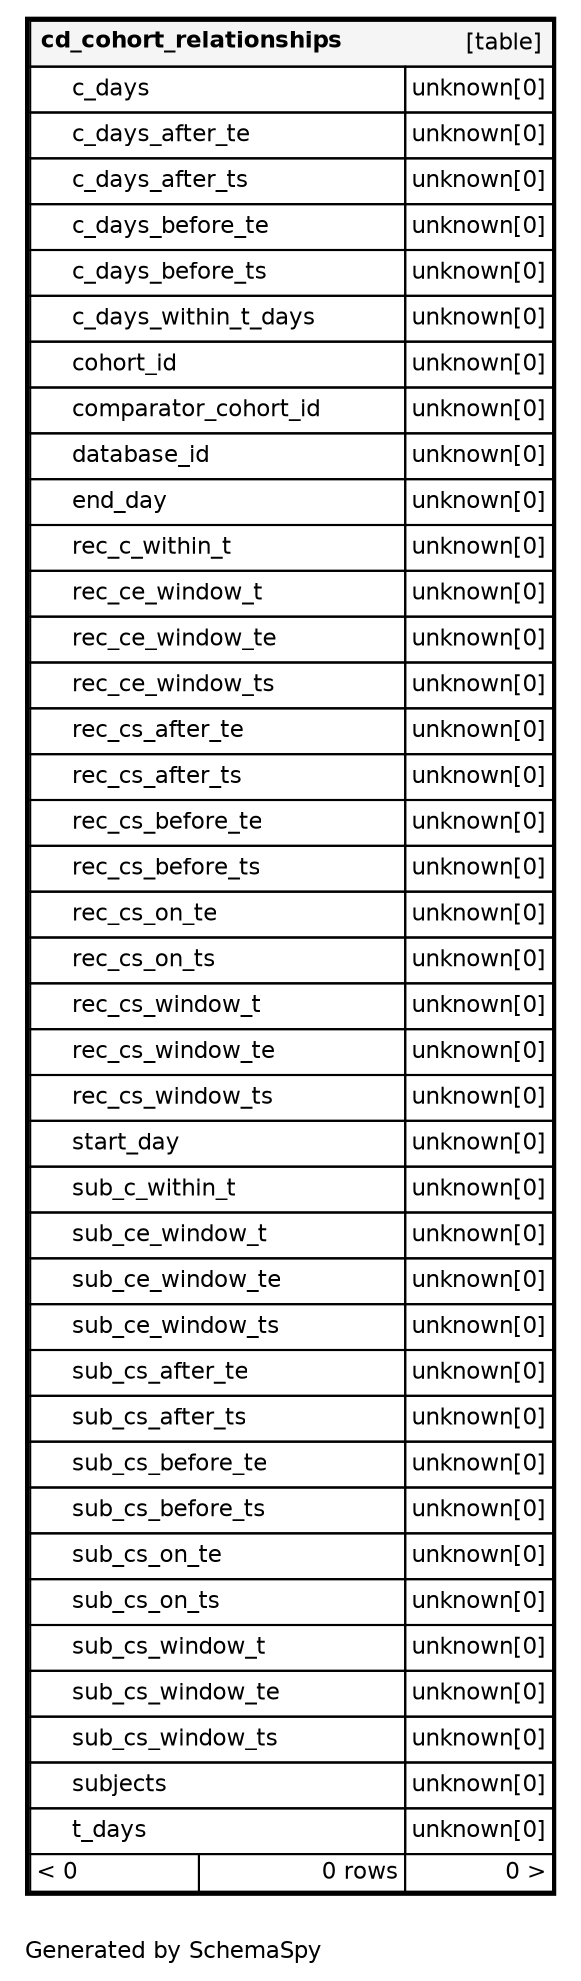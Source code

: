 digraph "oneDegreeRelationshipsDiagram" {
  graph [    rankdir="RL"    bgcolor="#ffffff"    label="\nGenerated by SchemaSpy"    labeljust="l"    nodesep="0.18"    ranksep="0.46"    fontname="Helvetica"    fontsize="11"    ration="compress"  ];  node [    fontname="Helvetica"    fontsize="11"    shape="plaintext"  ];  edge [    arrowsize="0.8"  ];
  "cd_cohort_relationships" [
   label=<
    <TABLE BORDER="2" CELLBORDER="1" CELLSPACING="0" BGCOLOR="#ffffff">
      <TR><TD COLSPAN="4"  BGCOLOR="#f5f5f5"><TABLE BORDER="0" CELLSPACING="0"><TR><TD ALIGN="LEFT" FIXEDSIZE="TRUE" WIDTH="159" HEIGHT="16"><B>cd_cohort_relationships</B></TD><TD ALIGN="RIGHT">[table]</TD></TR></TABLE></TD></TR>
      <TR><TD PORT="c_days" COLSPAN="2" ALIGN="LEFT"><TABLE BORDER="0" CELLSPACING="0" ALIGN="LEFT"><TR ALIGN="LEFT"><TD ALIGN="LEFT" FIXEDSIZE="TRUE" WIDTH="15" HEIGHT="16"></TD><TD ALIGN="LEFT" FIXEDSIZE="TRUE" WIDTH="159" HEIGHT="16">c_days</TD></TR></TABLE></TD><TD PORT="c_days.type" ALIGN="LEFT">unknown[0]</TD></TR>
      <TR><TD PORT="c_days_after_te" COLSPAN="2" ALIGN="LEFT"><TABLE BORDER="0" CELLSPACING="0" ALIGN="LEFT"><TR ALIGN="LEFT"><TD ALIGN="LEFT" FIXEDSIZE="TRUE" WIDTH="15" HEIGHT="16"></TD><TD ALIGN="LEFT" FIXEDSIZE="TRUE" WIDTH="159" HEIGHT="16">c_days_after_te</TD></TR></TABLE></TD><TD PORT="c_days_after_te.type" ALIGN="LEFT">unknown[0]</TD></TR>
      <TR><TD PORT="c_days_after_ts" COLSPAN="2" ALIGN="LEFT"><TABLE BORDER="0" CELLSPACING="0" ALIGN="LEFT"><TR ALIGN="LEFT"><TD ALIGN="LEFT" FIXEDSIZE="TRUE" WIDTH="15" HEIGHT="16"></TD><TD ALIGN="LEFT" FIXEDSIZE="TRUE" WIDTH="159" HEIGHT="16">c_days_after_ts</TD></TR></TABLE></TD><TD PORT="c_days_after_ts.type" ALIGN="LEFT">unknown[0]</TD></TR>
      <TR><TD PORT="c_days_before_te" COLSPAN="2" ALIGN="LEFT"><TABLE BORDER="0" CELLSPACING="0" ALIGN="LEFT"><TR ALIGN="LEFT"><TD ALIGN="LEFT" FIXEDSIZE="TRUE" WIDTH="15" HEIGHT="16"></TD><TD ALIGN="LEFT" FIXEDSIZE="TRUE" WIDTH="159" HEIGHT="16">c_days_before_te</TD></TR></TABLE></TD><TD PORT="c_days_before_te.type" ALIGN="LEFT">unknown[0]</TD></TR>
      <TR><TD PORT="c_days_before_ts" COLSPAN="2" ALIGN="LEFT"><TABLE BORDER="0" CELLSPACING="0" ALIGN="LEFT"><TR ALIGN="LEFT"><TD ALIGN="LEFT" FIXEDSIZE="TRUE" WIDTH="15" HEIGHT="16"></TD><TD ALIGN="LEFT" FIXEDSIZE="TRUE" WIDTH="159" HEIGHT="16">c_days_before_ts</TD></TR></TABLE></TD><TD PORT="c_days_before_ts.type" ALIGN="LEFT">unknown[0]</TD></TR>
      <TR><TD PORT="c_days_within_t_days" COLSPAN="2" ALIGN="LEFT"><TABLE BORDER="0" CELLSPACING="0" ALIGN="LEFT"><TR ALIGN="LEFT"><TD ALIGN="LEFT" FIXEDSIZE="TRUE" WIDTH="15" HEIGHT="16"></TD><TD ALIGN="LEFT" FIXEDSIZE="TRUE" WIDTH="159" HEIGHT="16">c_days_within_t_days</TD></TR></TABLE></TD><TD PORT="c_days_within_t_days.type" ALIGN="LEFT">unknown[0]</TD></TR>
      <TR><TD PORT="cohort_id" COLSPAN="2" ALIGN="LEFT"><TABLE BORDER="0" CELLSPACING="0" ALIGN="LEFT"><TR ALIGN="LEFT"><TD ALIGN="LEFT" FIXEDSIZE="TRUE" WIDTH="15" HEIGHT="16"></TD><TD ALIGN="LEFT" FIXEDSIZE="TRUE" WIDTH="159" HEIGHT="16">cohort_id</TD></TR></TABLE></TD><TD PORT="cohort_id.type" ALIGN="LEFT">unknown[0]</TD></TR>
      <TR><TD PORT="comparator_cohort_id" COLSPAN="2" ALIGN="LEFT"><TABLE BORDER="0" CELLSPACING="0" ALIGN="LEFT"><TR ALIGN="LEFT"><TD ALIGN="LEFT" FIXEDSIZE="TRUE" WIDTH="15" HEIGHT="16"></TD><TD ALIGN="LEFT" FIXEDSIZE="TRUE" WIDTH="159" HEIGHT="16">comparator_cohort_id</TD></TR></TABLE></TD><TD PORT="comparator_cohort_id.type" ALIGN="LEFT">unknown[0]</TD></TR>
      <TR><TD PORT="database_id" COLSPAN="2" ALIGN="LEFT"><TABLE BORDER="0" CELLSPACING="0" ALIGN="LEFT"><TR ALIGN="LEFT"><TD ALIGN="LEFT" FIXEDSIZE="TRUE" WIDTH="15" HEIGHT="16"></TD><TD ALIGN="LEFT" FIXEDSIZE="TRUE" WIDTH="159" HEIGHT="16">database_id</TD></TR></TABLE></TD><TD PORT="database_id.type" ALIGN="LEFT">unknown[0]</TD></TR>
      <TR><TD PORT="end_day" COLSPAN="2" ALIGN="LEFT"><TABLE BORDER="0" CELLSPACING="0" ALIGN="LEFT"><TR ALIGN="LEFT"><TD ALIGN="LEFT" FIXEDSIZE="TRUE" WIDTH="15" HEIGHT="16"></TD><TD ALIGN="LEFT" FIXEDSIZE="TRUE" WIDTH="159" HEIGHT="16">end_day</TD></TR></TABLE></TD><TD PORT="end_day.type" ALIGN="LEFT">unknown[0]</TD></TR>
      <TR><TD PORT="rec_c_within_t" COLSPAN="2" ALIGN="LEFT"><TABLE BORDER="0" CELLSPACING="0" ALIGN="LEFT"><TR ALIGN="LEFT"><TD ALIGN="LEFT" FIXEDSIZE="TRUE" WIDTH="15" HEIGHT="16"></TD><TD ALIGN="LEFT" FIXEDSIZE="TRUE" WIDTH="159" HEIGHT="16">rec_c_within_t</TD></TR></TABLE></TD><TD PORT="rec_c_within_t.type" ALIGN="LEFT">unknown[0]</TD></TR>
      <TR><TD PORT="rec_ce_window_t" COLSPAN="2" ALIGN="LEFT"><TABLE BORDER="0" CELLSPACING="0" ALIGN="LEFT"><TR ALIGN="LEFT"><TD ALIGN="LEFT" FIXEDSIZE="TRUE" WIDTH="15" HEIGHT="16"></TD><TD ALIGN="LEFT" FIXEDSIZE="TRUE" WIDTH="159" HEIGHT="16">rec_ce_window_t</TD></TR></TABLE></TD><TD PORT="rec_ce_window_t.type" ALIGN="LEFT">unknown[0]</TD></TR>
      <TR><TD PORT="rec_ce_window_te" COLSPAN="2" ALIGN="LEFT"><TABLE BORDER="0" CELLSPACING="0" ALIGN="LEFT"><TR ALIGN="LEFT"><TD ALIGN="LEFT" FIXEDSIZE="TRUE" WIDTH="15" HEIGHT="16"></TD><TD ALIGN="LEFT" FIXEDSIZE="TRUE" WIDTH="159" HEIGHT="16">rec_ce_window_te</TD></TR></TABLE></TD><TD PORT="rec_ce_window_te.type" ALIGN="LEFT">unknown[0]</TD></TR>
      <TR><TD PORT="rec_ce_window_ts" COLSPAN="2" ALIGN="LEFT"><TABLE BORDER="0" CELLSPACING="0" ALIGN="LEFT"><TR ALIGN="LEFT"><TD ALIGN="LEFT" FIXEDSIZE="TRUE" WIDTH="15" HEIGHT="16"></TD><TD ALIGN="LEFT" FIXEDSIZE="TRUE" WIDTH="159" HEIGHT="16">rec_ce_window_ts</TD></TR></TABLE></TD><TD PORT="rec_ce_window_ts.type" ALIGN="LEFT">unknown[0]</TD></TR>
      <TR><TD PORT="rec_cs_after_te" COLSPAN="2" ALIGN="LEFT"><TABLE BORDER="0" CELLSPACING="0" ALIGN="LEFT"><TR ALIGN="LEFT"><TD ALIGN="LEFT" FIXEDSIZE="TRUE" WIDTH="15" HEIGHT="16"></TD><TD ALIGN="LEFT" FIXEDSIZE="TRUE" WIDTH="159" HEIGHT="16">rec_cs_after_te</TD></TR></TABLE></TD><TD PORT="rec_cs_after_te.type" ALIGN="LEFT">unknown[0]</TD></TR>
      <TR><TD PORT="rec_cs_after_ts" COLSPAN="2" ALIGN="LEFT"><TABLE BORDER="0" CELLSPACING="0" ALIGN="LEFT"><TR ALIGN="LEFT"><TD ALIGN="LEFT" FIXEDSIZE="TRUE" WIDTH="15" HEIGHT="16"></TD><TD ALIGN="LEFT" FIXEDSIZE="TRUE" WIDTH="159" HEIGHT="16">rec_cs_after_ts</TD></TR></TABLE></TD><TD PORT="rec_cs_after_ts.type" ALIGN="LEFT">unknown[0]</TD></TR>
      <TR><TD PORT="rec_cs_before_te" COLSPAN="2" ALIGN="LEFT"><TABLE BORDER="0" CELLSPACING="0" ALIGN="LEFT"><TR ALIGN="LEFT"><TD ALIGN="LEFT" FIXEDSIZE="TRUE" WIDTH="15" HEIGHT="16"></TD><TD ALIGN="LEFT" FIXEDSIZE="TRUE" WIDTH="159" HEIGHT="16">rec_cs_before_te</TD></TR></TABLE></TD><TD PORT="rec_cs_before_te.type" ALIGN="LEFT">unknown[0]</TD></TR>
      <TR><TD PORT="rec_cs_before_ts" COLSPAN="2" ALIGN="LEFT"><TABLE BORDER="0" CELLSPACING="0" ALIGN="LEFT"><TR ALIGN="LEFT"><TD ALIGN="LEFT" FIXEDSIZE="TRUE" WIDTH="15" HEIGHT="16"></TD><TD ALIGN="LEFT" FIXEDSIZE="TRUE" WIDTH="159" HEIGHT="16">rec_cs_before_ts</TD></TR></TABLE></TD><TD PORT="rec_cs_before_ts.type" ALIGN="LEFT">unknown[0]</TD></TR>
      <TR><TD PORT="rec_cs_on_te" COLSPAN="2" ALIGN="LEFT"><TABLE BORDER="0" CELLSPACING="0" ALIGN="LEFT"><TR ALIGN="LEFT"><TD ALIGN="LEFT" FIXEDSIZE="TRUE" WIDTH="15" HEIGHT="16"></TD><TD ALIGN="LEFT" FIXEDSIZE="TRUE" WIDTH="159" HEIGHT="16">rec_cs_on_te</TD></TR></TABLE></TD><TD PORT="rec_cs_on_te.type" ALIGN="LEFT">unknown[0]</TD></TR>
      <TR><TD PORT="rec_cs_on_ts" COLSPAN="2" ALIGN="LEFT"><TABLE BORDER="0" CELLSPACING="0" ALIGN="LEFT"><TR ALIGN="LEFT"><TD ALIGN="LEFT" FIXEDSIZE="TRUE" WIDTH="15" HEIGHT="16"></TD><TD ALIGN="LEFT" FIXEDSIZE="TRUE" WIDTH="159" HEIGHT="16">rec_cs_on_ts</TD></TR></TABLE></TD><TD PORT="rec_cs_on_ts.type" ALIGN="LEFT">unknown[0]</TD></TR>
      <TR><TD PORT="rec_cs_window_t" COLSPAN="2" ALIGN="LEFT"><TABLE BORDER="0" CELLSPACING="0" ALIGN="LEFT"><TR ALIGN="LEFT"><TD ALIGN="LEFT" FIXEDSIZE="TRUE" WIDTH="15" HEIGHT="16"></TD><TD ALIGN="LEFT" FIXEDSIZE="TRUE" WIDTH="159" HEIGHT="16">rec_cs_window_t</TD></TR></TABLE></TD><TD PORT="rec_cs_window_t.type" ALIGN="LEFT">unknown[0]</TD></TR>
      <TR><TD PORT="rec_cs_window_te" COLSPAN="2" ALIGN="LEFT"><TABLE BORDER="0" CELLSPACING="0" ALIGN="LEFT"><TR ALIGN="LEFT"><TD ALIGN="LEFT" FIXEDSIZE="TRUE" WIDTH="15" HEIGHT="16"></TD><TD ALIGN="LEFT" FIXEDSIZE="TRUE" WIDTH="159" HEIGHT="16">rec_cs_window_te</TD></TR></TABLE></TD><TD PORT="rec_cs_window_te.type" ALIGN="LEFT">unknown[0]</TD></TR>
      <TR><TD PORT="rec_cs_window_ts" COLSPAN="2" ALIGN="LEFT"><TABLE BORDER="0" CELLSPACING="0" ALIGN="LEFT"><TR ALIGN="LEFT"><TD ALIGN="LEFT" FIXEDSIZE="TRUE" WIDTH="15" HEIGHT="16"></TD><TD ALIGN="LEFT" FIXEDSIZE="TRUE" WIDTH="159" HEIGHT="16">rec_cs_window_ts</TD></TR></TABLE></TD><TD PORT="rec_cs_window_ts.type" ALIGN="LEFT">unknown[0]</TD></TR>
      <TR><TD PORT="start_day" COLSPAN="2" ALIGN="LEFT"><TABLE BORDER="0" CELLSPACING="0" ALIGN="LEFT"><TR ALIGN="LEFT"><TD ALIGN="LEFT" FIXEDSIZE="TRUE" WIDTH="15" HEIGHT="16"></TD><TD ALIGN="LEFT" FIXEDSIZE="TRUE" WIDTH="159" HEIGHT="16">start_day</TD></TR></TABLE></TD><TD PORT="start_day.type" ALIGN="LEFT">unknown[0]</TD></TR>
      <TR><TD PORT="sub_c_within_t" COLSPAN="2" ALIGN="LEFT"><TABLE BORDER="0" CELLSPACING="0" ALIGN="LEFT"><TR ALIGN="LEFT"><TD ALIGN="LEFT" FIXEDSIZE="TRUE" WIDTH="15" HEIGHT="16"></TD><TD ALIGN="LEFT" FIXEDSIZE="TRUE" WIDTH="159" HEIGHT="16">sub_c_within_t</TD></TR></TABLE></TD><TD PORT="sub_c_within_t.type" ALIGN="LEFT">unknown[0]</TD></TR>
      <TR><TD PORT="sub_ce_window_t" COLSPAN="2" ALIGN="LEFT"><TABLE BORDER="0" CELLSPACING="0" ALIGN="LEFT"><TR ALIGN="LEFT"><TD ALIGN="LEFT" FIXEDSIZE="TRUE" WIDTH="15" HEIGHT="16"></TD><TD ALIGN="LEFT" FIXEDSIZE="TRUE" WIDTH="159" HEIGHT="16">sub_ce_window_t</TD></TR></TABLE></TD><TD PORT="sub_ce_window_t.type" ALIGN="LEFT">unknown[0]</TD></TR>
      <TR><TD PORT="sub_ce_window_te" COLSPAN="2" ALIGN="LEFT"><TABLE BORDER="0" CELLSPACING="0" ALIGN="LEFT"><TR ALIGN="LEFT"><TD ALIGN="LEFT" FIXEDSIZE="TRUE" WIDTH="15" HEIGHT="16"></TD><TD ALIGN="LEFT" FIXEDSIZE="TRUE" WIDTH="159" HEIGHT="16">sub_ce_window_te</TD></TR></TABLE></TD><TD PORT="sub_ce_window_te.type" ALIGN="LEFT">unknown[0]</TD></TR>
      <TR><TD PORT="sub_ce_window_ts" COLSPAN="2" ALIGN="LEFT"><TABLE BORDER="0" CELLSPACING="0" ALIGN="LEFT"><TR ALIGN="LEFT"><TD ALIGN="LEFT" FIXEDSIZE="TRUE" WIDTH="15" HEIGHT="16"></TD><TD ALIGN="LEFT" FIXEDSIZE="TRUE" WIDTH="159" HEIGHT="16">sub_ce_window_ts</TD></TR></TABLE></TD><TD PORT="sub_ce_window_ts.type" ALIGN="LEFT">unknown[0]</TD></TR>
      <TR><TD PORT="sub_cs_after_te" COLSPAN="2" ALIGN="LEFT"><TABLE BORDER="0" CELLSPACING="0" ALIGN="LEFT"><TR ALIGN="LEFT"><TD ALIGN="LEFT" FIXEDSIZE="TRUE" WIDTH="15" HEIGHT="16"></TD><TD ALIGN="LEFT" FIXEDSIZE="TRUE" WIDTH="159" HEIGHT="16">sub_cs_after_te</TD></TR></TABLE></TD><TD PORT="sub_cs_after_te.type" ALIGN="LEFT">unknown[0]</TD></TR>
      <TR><TD PORT="sub_cs_after_ts" COLSPAN="2" ALIGN="LEFT"><TABLE BORDER="0" CELLSPACING="0" ALIGN="LEFT"><TR ALIGN="LEFT"><TD ALIGN="LEFT" FIXEDSIZE="TRUE" WIDTH="15" HEIGHT="16"></TD><TD ALIGN="LEFT" FIXEDSIZE="TRUE" WIDTH="159" HEIGHT="16">sub_cs_after_ts</TD></TR></TABLE></TD><TD PORT="sub_cs_after_ts.type" ALIGN="LEFT">unknown[0]</TD></TR>
      <TR><TD PORT="sub_cs_before_te" COLSPAN="2" ALIGN="LEFT"><TABLE BORDER="0" CELLSPACING="0" ALIGN="LEFT"><TR ALIGN="LEFT"><TD ALIGN="LEFT" FIXEDSIZE="TRUE" WIDTH="15" HEIGHT="16"></TD><TD ALIGN="LEFT" FIXEDSIZE="TRUE" WIDTH="159" HEIGHT="16">sub_cs_before_te</TD></TR></TABLE></TD><TD PORT="sub_cs_before_te.type" ALIGN="LEFT">unknown[0]</TD></TR>
      <TR><TD PORT="sub_cs_before_ts" COLSPAN="2" ALIGN="LEFT"><TABLE BORDER="0" CELLSPACING="0" ALIGN="LEFT"><TR ALIGN="LEFT"><TD ALIGN="LEFT" FIXEDSIZE="TRUE" WIDTH="15" HEIGHT="16"></TD><TD ALIGN="LEFT" FIXEDSIZE="TRUE" WIDTH="159" HEIGHT="16">sub_cs_before_ts</TD></TR></TABLE></TD><TD PORT="sub_cs_before_ts.type" ALIGN="LEFT">unknown[0]</TD></TR>
      <TR><TD PORT="sub_cs_on_te" COLSPAN="2" ALIGN="LEFT"><TABLE BORDER="0" CELLSPACING="0" ALIGN="LEFT"><TR ALIGN="LEFT"><TD ALIGN="LEFT" FIXEDSIZE="TRUE" WIDTH="15" HEIGHT="16"></TD><TD ALIGN="LEFT" FIXEDSIZE="TRUE" WIDTH="159" HEIGHT="16">sub_cs_on_te</TD></TR></TABLE></TD><TD PORT="sub_cs_on_te.type" ALIGN="LEFT">unknown[0]</TD></TR>
      <TR><TD PORT="sub_cs_on_ts" COLSPAN="2" ALIGN="LEFT"><TABLE BORDER="0" CELLSPACING="0" ALIGN="LEFT"><TR ALIGN="LEFT"><TD ALIGN="LEFT" FIXEDSIZE="TRUE" WIDTH="15" HEIGHT="16"></TD><TD ALIGN="LEFT" FIXEDSIZE="TRUE" WIDTH="159" HEIGHT="16">sub_cs_on_ts</TD></TR></TABLE></TD><TD PORT="sub_cs_on_ts.type" ALIGN="LEFT">unknown[0]</TD></TR>
      <TR><TD PORT="sub_cs_window_t" COLSPAN="2" ALIGN="LEFT"><TABLE BORDER="0" CELLSPACING="0" ALIGN="LEFT"><TR ALIGN="LEFT"><TD ALIGN="LEFT" FIXEDSIZE="TRUE" WIDTH="15" HEIGHT="16"></TD><TD ALIGN="LEFT" FIXEDSIZE="TRUE" WIDTH="159" HEIGHT="16">sub_cs_window_t</TD></TR></TABLE></TD><TD PORT="sub_cs_window_t.type" ALIGN="LEFT">unknown[0]</TD></TR>
      <TR><TD PORT="sub_cs_window_te" COLSPAN="2" ALIGN="LEFT"><TABLE BORDER="0" CELLSPACING="0" ALIGN="LEFT"><TR ALIGN="LEFT"><TD ALIGN="LEFT" FIXEDSIZE="TRUE" WIDTH="15" HEIGHT="16"></TD><TD ALIGN="LEFT" FIXEDSIZE="TRUE" WIDTH="159" HEIGHT="16">sub_cs_window_te</TD></TR></TABLE></TD><TD PORT="sub_cs_window_te.type" ALIGN="LEFT">unknown[0]</TD></TR>
      <TR><TD PORT="sub_cs_window_ts" COLSPAN="2" ALIGN="LEFT"><TABLE BORDER="0" CELLSPACING="0" ALIGN="LEFT"><TR ALIGN="LEFT"><TD ALIGN="LEFT" FIXEDSIZE="TRUE" WIDTH="15" HEIGHT="16"></TD><TD ALIGN="LEFT" FIXEDSIZE="TRUE" WIDTH="159" HEIGHT="16">sub_cs_window_ts</TD></TR></TABLE></TD><TD PORT="sub_cs_window_ts.type" ALIGN="LEFT">unknown[0]</TD></TR>
      <TR><TD PORT="subjects" COLSPAN="2" ALIGN="LEFT"><TABLE BORDER="0" CELLSPACING="0" ALIGN="LEFT"><TR ALIGN="LEFT"><TD ALIGN="LEFT" FIXEDSIZE="TRUE" WIDTH="15" HEIGHT="16"></TD><TD ALIGN="LEFT" FIXEDSIZE="TRUE" WIDTH="159" HEIGHT="16">subjects</TD></TR></TABLE></TD><TD PORT="subjects.type" ALIGN="LEFT">unknown[0]</TD></TR>
      <TR><TD PORT="t_days" COLSPAN="2" ALIGN="LEFT"><TABLE BORDER="0" CELLSPACING="0" ALIGN="LEFT"><TR ALIGN="LEFT"><TD ALIGN="LEFT" FIXEDSIZE="TRUE" WIDTH="15" HEIGHT="16"></TD><TD ALIGN="LEFT" FIXEDSIZE="TRUE" WIDTH="159" HEIGHT="16">t_days</TD></TR></TABLE></TD><TD PORT="t_days.type" ALIGN="LEFT">unknown[0]</TD></TR>
      <TR><TD ALIGN="LEFT" BGCOLOR="#ffffff">&lt; 0</TD><TD ALIGN="RIGHT" BGCOLOR="#ffffff">0 rows</TD><TD ALIGN="RIGHT" BGCOLOR="#ffffff">0 &gt;</TD></TR>
    </TABLE>>
    URL="../../tables/cd_cohort_relationships.html"
    target="_top"
    tooltip="cd_cohort_relationships"
  ];
}
